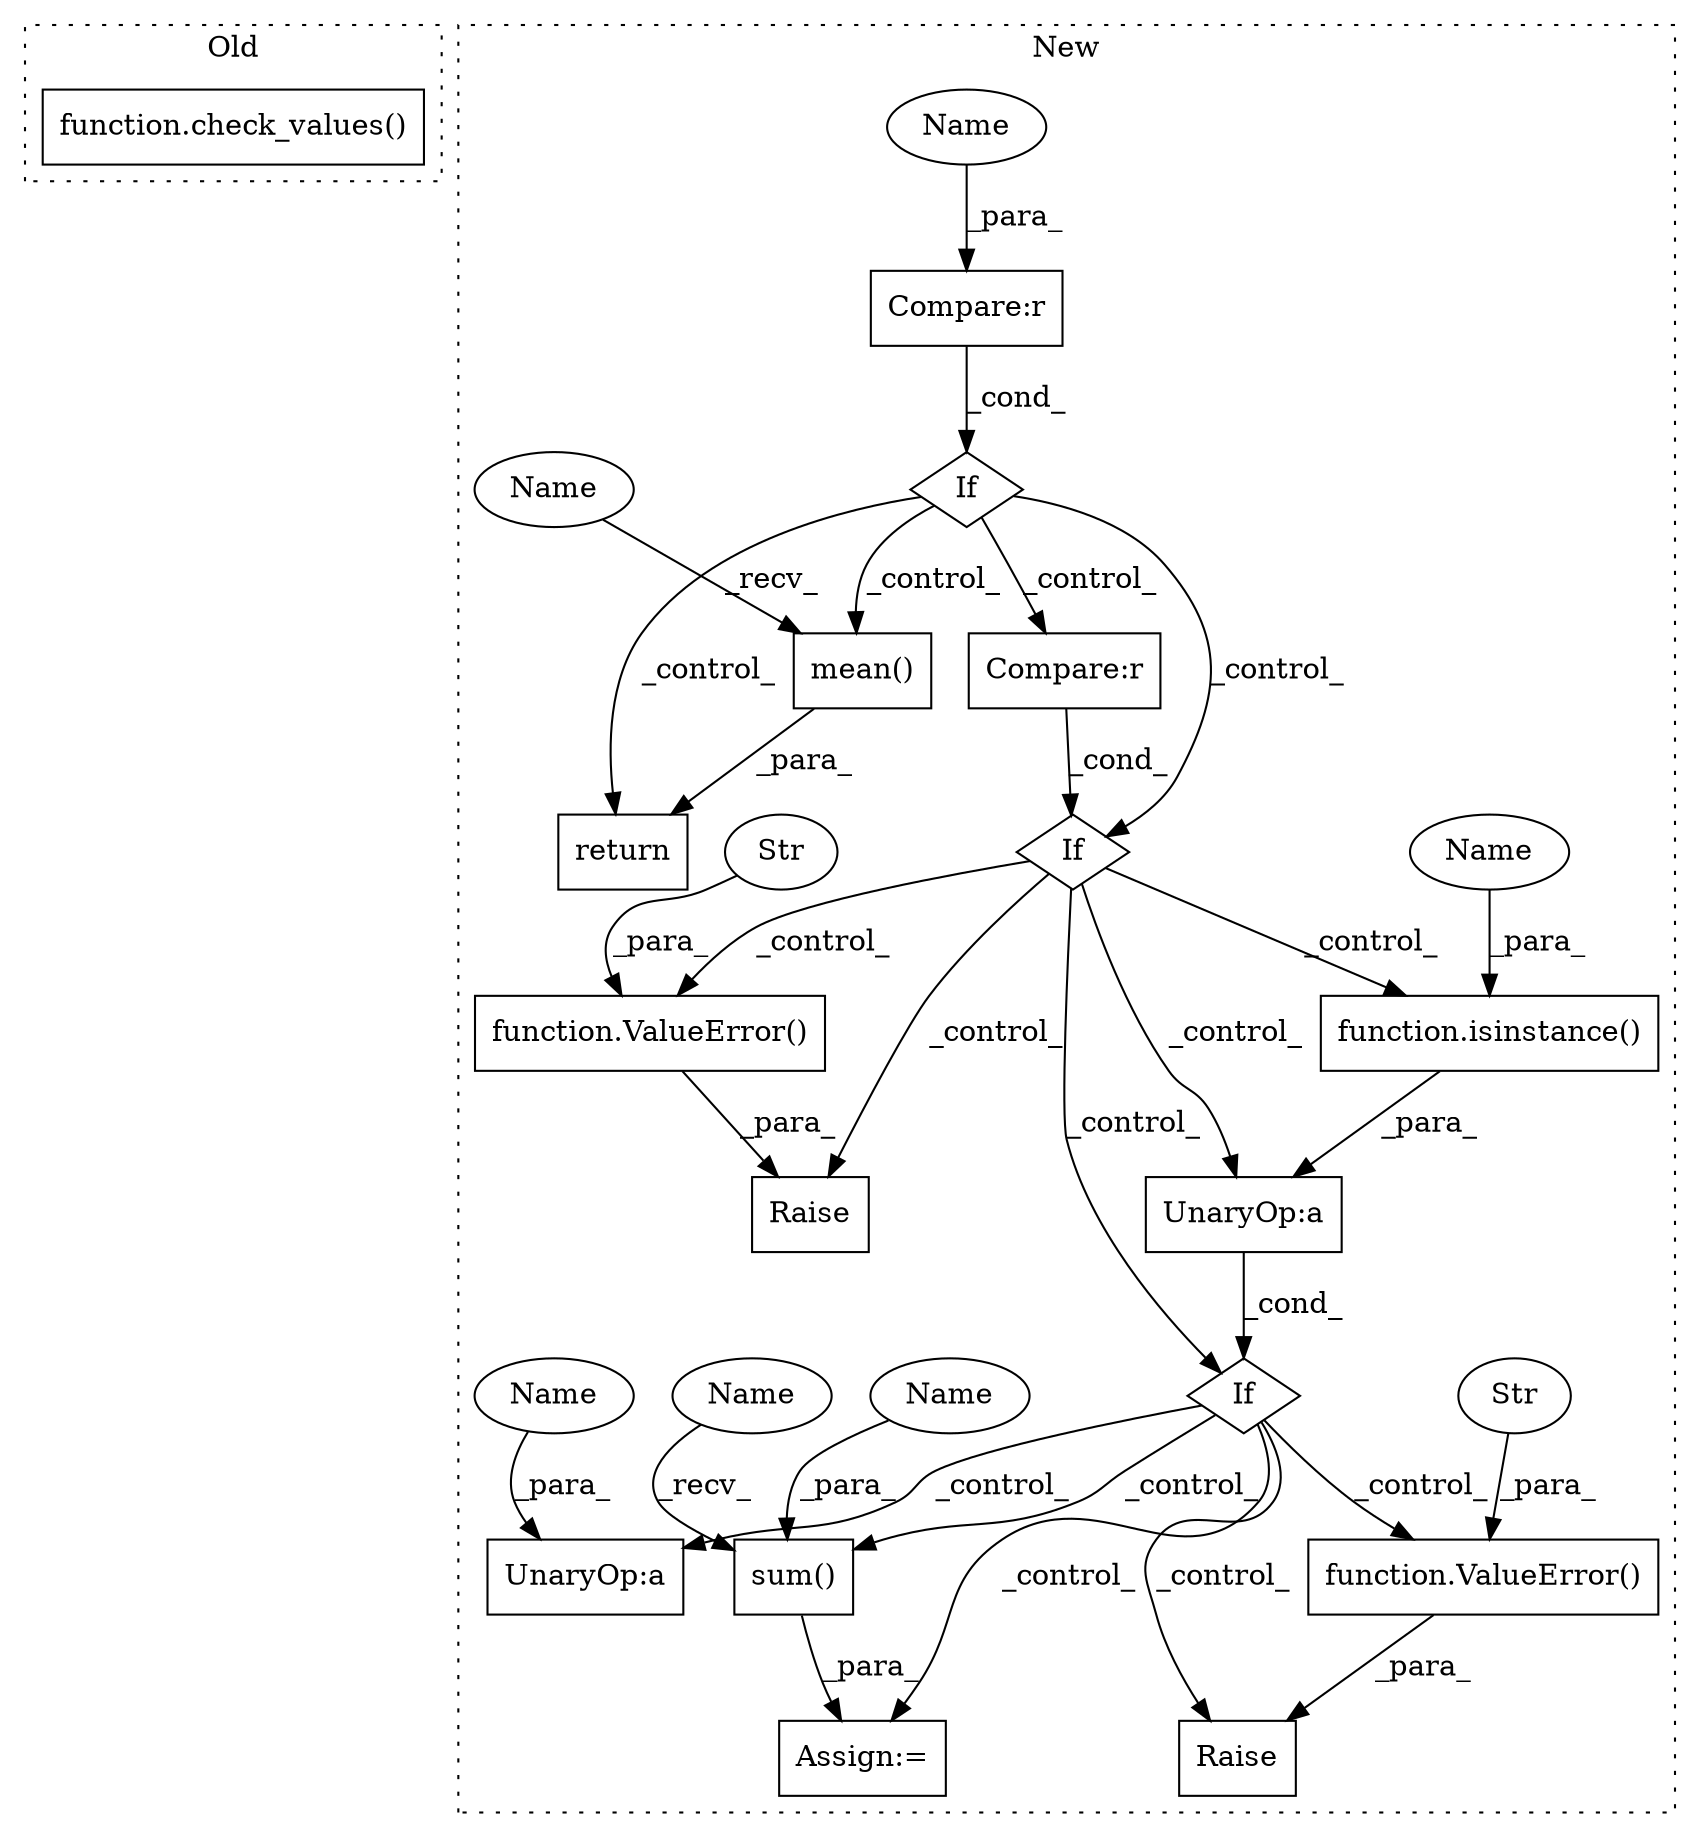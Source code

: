 digraph G {
subgraph cluster0 {
1 [label="function.check_values()" a="75" s="51937,51952" l="13,1" shape="box"];
label = "Old";
style="dotted";
}
subgraph cluster1 {
2 [label="If" a="96" s="50093" l="3" shape="diamond"];
3 [label="UnaryOp:a" a="61" s="50096" l="38" shape="box"];
4 [label="If" a="96" s="49976" l="3" shape="diamond"];
5 [label="UnaryOp:a" a="61" s="50330" l="5" shape="box"];
6 [label="If" a="96" s="49943" l="3" shape="diamond"];
7 [label="function.isinstance()" a="75" s="50100,50133" l="11,1" shape="box"];
8 [label="Compare:r" a="40" s="49979" l="22" shape="box"];
9 [label="Compare:r" a="40" s="49946" l="16" shape="box"];
10 [label="Raise" a="91" s="50019" l="6" shape="box"];
11 [label="function.ValueError()" a="75" s="50158,50205" l="11,1" shape="box"];
12 [label="Str" a="66" s="50169" l="36" shape="ellipse"];
13 [label="Raise" a="91" s="50152" l="6" shape="box"];
14 [label="function.ValueError()" a="75" s="50025,50079" l="11,1" shape="box"];
15 [label="Str" a="66" s="50036" l="43" shape="ellipse"];
16 [label="sum()" a="75" s="50467,50481" l="10,27" shape="box"];
17 [label="mean()" a="75" s="50623,50636" l="11,27" shape="box"];
18 [label="Assign:=" a="68" s="50464" l="3" shape="box"];
19 [label="return" a="93" s="50606" l="7" shape="box"];
20 [label="Name" a="87" s="50111" l="4" shape="ellipse"];
21 [label="Name" a="87" s="50477" l="4" shape="ellipse"];
22 [label="Name" a="87" s="49946" l="4" shape="ellipse"];
23 [label="Name" a="87" s="50331" l="4" shape="ellipse"];
24 [label="Name" a="87" s="50467" l="5" shape="ellipse"];
25 [label="Name" a="87" s="50623" l="5" shape="ellipse"];
label = "New";
style="dotted";
}
2 -> 18 [label="_control_"];
2 -> 11 [label="_control_"];
2 -> 16 [label="_control_"];
2 -> 13 [label="_control_"];
2 -> 5 [label="_control_"];
3 -> 2 [label="_cond_"];
4 -> 2 [label="_control_"];
4 -> 7 [label="_control_"];
4 -> 14 [label="_control_"];
4 -> 10 [label="_control_"];
4 -> 3 [label="_control_"];
6 -> 4 [label="_control_"];
6 -> 17 [label="_control_"];
6 -> 19 [label="_control_"];
6 -> 8 [label="_control_"];
7 -> 3 [label="_para_"];
8 -> 4 [label="_cond_"];
9 -> 6 [label="_cond_"];
11 -> 13 [label="_para_"];
12 -> 11 [label="_para_"];
14 -> 10 [label="_para_"];
15 -> 14 [label="_para_"];
16 -> 18 [label="_para_"];
17 -> 19 [label="_para_"];
20 -> 7 [label="_para_"];
21 -> 16 [label="_para_"];
22 -> 9 [label="_para_"];
23 -> 5 [label="_para_"];
24 -> 16 [label="_recv_"];
25 -> 17 [label="_recv_"];
}